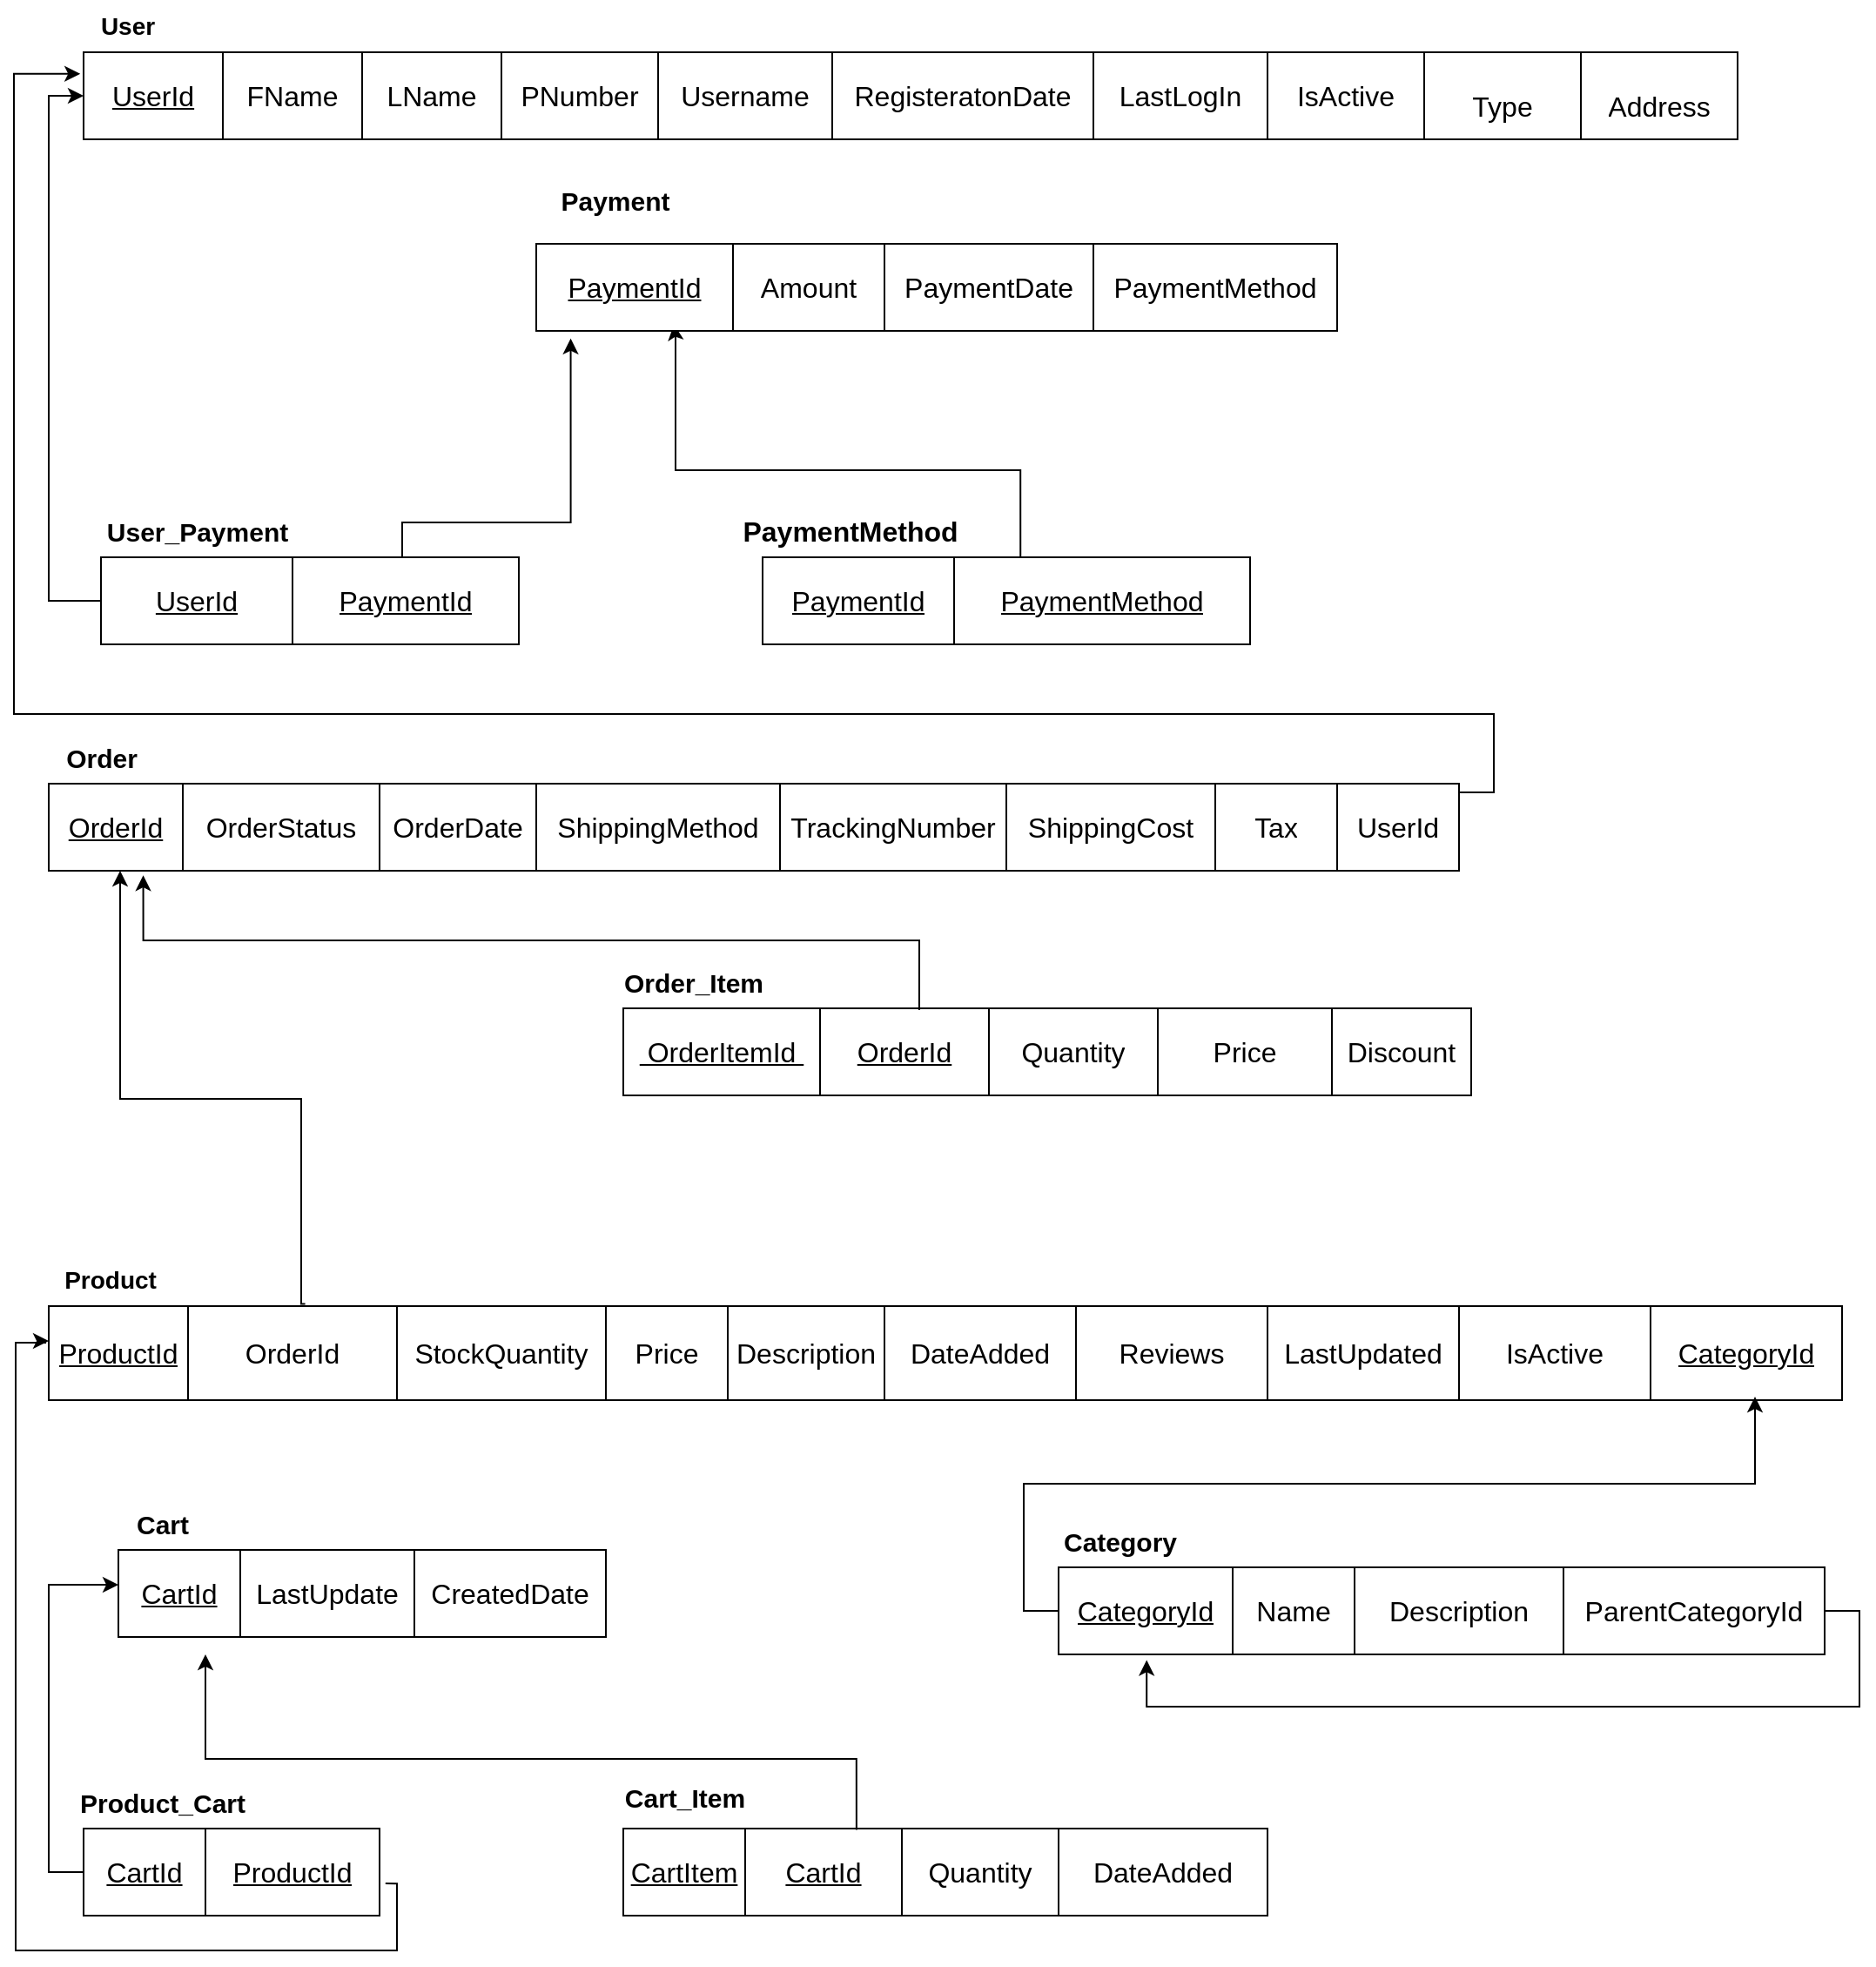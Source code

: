 <mxfile version="28.0.6">
  <diagram name="Page-1" id="hGZgGQS66yqK4x2I5LQ9">
    <mxGraphModel dx="1726" dy="1704" grid="1" gridSize="10" guides="1" tooltips="1" connect="1" arrows="1" fold="1" page="1" pageScale="1" pageWidth="1169" pageHeight="827" math="0" shadow="0">
      <root>
        <mxCell id="0" />
        <mxCell id="1" parent="0" />
        <mxCell id="1VQZmttFoH2Id-X8hUn1-148" style="edgeStyle=orthogonalEdgeStyle;rounded=0;orthogonalLoop=1;jettySize=auto;html=1;exitX=0.143;exitY=-0.022;exitDx=0;exitDy=0;exitPerimeter=0;" edge="1" parent="1" source="1VQZmttFoH2Id-X8hUn1-17">
          <mxGeometry relative="1" as="geometry">
            <mxPoint x="91" y="310" as="targetPoint" />
            <Array as="points">
              <mxPoint x="195" y="559" />
              <mxPoint x="195" y="441" />
              <mxPoint x="91" y="441" />
            </Array>
          </mxGeometry>
        </mxCell>
        <mxCell id="1VQZmttFoH2Id-X8hUn1-16" value="" style="shape=table;startSize=0;container=1;collapsible=0;childLayout=tableLayout;fontSize=16;" vertex="1" parent="1">
          <mxGeometry x="50" y="560" width="1030" height="54" as="geometry" />
        </mxCell>
        <mxCell id="1VQZmttFoH2Id-X8hUn1-17" value="" style="shape=tableRow;horizontal=0;startSize=0;swimlaneHead=0;swimlaneBody=0;strokeColor=inherit;top=0;left=0;bottom=0;right=0;collapsible=0;dropTarget=0;fillColor=none;points=[[0,0.5],[1,0.5]];portConstraint=eastwest;fontSize=16;" vertex="1" parent="1VQZmttFoH2Id-X8hUn1-16">
          <mxGeometry width="1030" height="54" as="geometry" />
        </mxCell>
        <mxCell id="1VQZmttFoH2Id-X8hUn1-18" value="&lt;font&gt;&lt;u&gt;ProductId&lt;/u&gt;&lt;/font&gt;" style="shape=partialRectangle;html=1;whiteSpace=wrap;connectable=0;strokeColor=inherit;overflow=hidden;fillColor=none;top=0;left=0;bottom=0;right=0;pointerEvents=1;fontSize=16;" vertex="1" parent="1VQZmttFoH2Id-X8hUn1-17">
          <mxGeometry width="80" height="54" as="geometry">
            <mxRectangle width="80" height="54" as="alternateBounds" />
          </mxGeometry>
        </mxCell>
        <mxCell id="1VQZmttFoH2Id-X8hUn1-147" value="OrderId" style="shape=partialRectangle;html=1;whiteSpace=wrap;connectable=0;strokeColor=inherit;overflow=hidden;fillColor=none;top=0;left=0;bottom=0;right=0;pointerEvents=1;fontSize=16;" vertex="1" parent="1VQZmttFoH2Id-X8hUn1-17">
          <mxGeometry x="80" width="120" height="54" as="geometry">
            <mxRectangle width="120" height="54" as="alternateBounds" />
          </mxGeometry>
        </mxCell>
        <mxCell id="1VQZmttFoH2Id-X8hUn1-19" value="StockQuantity" style="shape=partialRectangle;html=1;whiteSpace=wrap;connectable=0;strokeColor=inherit;overflow=hidden;fillColor=none;top=0;left=0;bottom=0;right=0;pointerEvents=1;fontSize=16;" vertex="1" parent="1VQZmttFoH2Id-X8hUn1-17">
          <mxGeometry x="200" width="120" height="54" as="geometry">
            <mxRectangle width="120" height="54" as="alternateBounds" />
          </mxGeometry>
        </mxCell>
        <mxCell id="1VQZmttFoH2Id-X8hUn1-20" value="Price" style="shape=partialRectangle;html=1;whiteSpace=wrap;connectable=0;strokeColor=inherit;overflow=hidden;fillColor=none;top=0;left=0;bottom=0;right=0;pointerEvents=1;fontSize=16;" vertex="1" parent="1VQZmttFoH2Id-X8hUn1-17">
          <mxGeometry x="320" width="70" height="54" as="geometry">
            <mxRectangle width="70" height="54" as="alternateBounds" />
          </mxGeometry>
        </mxCell>
        <mxCell id="1VQZmttFoH2Id-X8hUn1-22" value="Description" style="shape=partialRectangle;html=1;whiteSpace=wrap;connectable=0;strokeColor=inherit;overflow=hidden;fillColor=none;top=0;left=0;bottom=0;right=0;pointerEvents=1;fontSize=16;" vertex="1" parent="1VQZmttFoH2Id-X8hUn1-17">
          <mxGeometry x="390" width="90" height="54" as="geometry">
            <mxRectangle width="90" height="54" as="alternateBounds" />
          </mxGeometry>
        </mxCell>
        <mxCell id="1VQZmttFoH2Id-X8hUn1-23" value="DateAdded" style="shape=partialRectangle;html=1;whiteSpace=wrap;connectable=0;strokeColor=inherit;overflow=hidden;fillColor=none;top=0;left=0;bottom=0;right=0;pointerEvents=1;fontSize=16;" vertex="1" parent="1VQZmttFoH2Id-X8hUn1-17">
          <mxGeometry x="480" width="110" height="54" as="geometry">
            <mxRectangle width="110" height="54" as="alternateBounds" />
          </mxGeometry>
        </mxCell>
        <mxCell id="1VQZmttFoH2Id-X8hUn1-25" value="Reviews" style="shape=partialRectangle;html=1;whiteSpace=wrap;connectable=0;strokeColor=inherit;overflow=hidden;fillColor=none;top=0;left=0;bottom=0;right=0;pointerEvents=1;fontSize=16;" vertex="1" parent="1VQZmttFoH2Id-X8hUn1-17">
          <mxGeometry x="590" width="110" height="54" as="geometry">
            <mxRectangle width="110" height="54" as="alternateBounds" />
          </mxGeometry>
        </mxCell>
        <mxCell id="1VQZmttFoH2Id-X8hUn1-26" value="LastUpdated" style="shape=partialRectangle;html=1;whiteSpace=wrap;connectable=0;strokeColor=inherit;overflow=hidden;fillColor=none;top=0;left=0;bottom=0;right=0;pointerEvents=1;fontSize=16;" vertex="1" parent="1VQZmttFoH2Id-X8hUn1-17">
          <mxGeometry x="700" width="110" height="54" as="geometry">
            <mxRectangle width="110" height="54" as="alternateBounds" />
          </mxGeometry>
        </mxCell>
        <mxCell id="1VQZmttFoH2Id-X8hUn1-27" value="IsActive" style="shape=partialRectangle;html=1;whiteSpace=wrap;connectable=0;strokeColor=inherit;overflow=hidden;fillColor=none;top=0;left=0;bottom=0;right=0;pointerEvents=1;fontSize=16;" vertex="1" parent="1VQZmttFoH2Id-X8hUn1-17">
          <mxGeometry x="810" width="110" height="54" as="geometry">
            <mxRectangle width="110" height="54" as="alternateBounds" />
          </mxGeometry>
        </mxCell>
        <mxCell id="1VQZmttFoH2Id-X8hUn1-170" value="&lt;u&gt;CategoryId&lt;/u&gt;" style="shape=partialRectangle;html=1;whiteSpace=wrap;connectable=0;strokeColor=inherit;overflow=hidden;fillColor=none;top=0;left=0;bottom=0;right=0;pointerEvents=1;fontSize=16;" vertex="1" parent="1VQZmttFoH2Id-X8hUn1-17">
          <mxGeometry x="920" width="110" height="54" as="geometry">
            <mxRectangle width="110" height="54" as="alternateBounds" />
          </mxGeometry>
        </mxCell>
        <mxCell id="1VQZmttFoH2Id-X8hUn1-24" value="Product" style="text;html=1;align=center;verticalAlign=middle;resizable=0;points=[];autosize=1;strokeColor=none;fillColor=none;fontSize=14;fontStyle=1" vertex="1" parent="1">
          <mxGeometry x="50" y="530" width="70" height="30" as="geometry" />
        </mxCell>
        <mxCell id="1VQZmttFoH2Id-X8hUn1-28" value="" style="shape=table;startSize=0;container=1;collapsible=0;childLayout=tableLayout;fontSize=16;movable=1;resizable=1;rotatable=1;deletable=1;editable=1;locked=0;connectable=1;" vertex="1" parent="1">
          <mxGeometry x="70" y="-160" width="950.0" height="50" as="geometry" />
        </mxCell>
        <mxCell id="1VQZmttFoH2Id-X8hUn1-29" value="" style="shape=tableRow;horizontal=0;startSize=0;swimlaneHead=0;swimlaneBody=0;strokeColor=inherit;top=0;left=0;bottom=0;right=0;collapsible=0;dropTarget=0;fillColor=none;points=[[0,0.5],[1,0.5]];portConstraint=eastwest;fontSize=16;movable=1;resizable=1;rotatable=1;deletable=1;editable=1;locked=0;connectable=1;" vertex="1" parent="1VQZmttFoH2Id-X8hUn1-28">
          <mxGeometry width="950.0" height="50" as="geometry" />
        </mxCell>
        <mxCell id="1VQZmttFoH2Id-X8hUn1-30" value="&lt;u&gt;UserId&lt;/u&gt;" style="shape=partialRectangle;html=1;whiteSpace=wrap;connectable=0;strokeColor=inherit;overflow=hidden;fillColor=none;top=0;left=0;bottom=0;right=0;pointerEvents=1;fontSize=16;" vertex="1" parent="1VQZmttFoH2Id-X8hUn1-29">
          <mxGeometry width="80" height="50" as="geometry">
            <mxRectangle width="80" height="50" as="alternateBounds" />
          </mxGeometry>
        </mxCell>
        <mxCell id="1VQZmttFoH2Id-X8hUn1-31" value="FName" style="shape=partialRectangle;html=1;whiteSpace=wrap;connectable=0;strokeColor=inherit;overflow=hidden;fillColor=none;top=0;left=0;bottom=0;right=0;pointerEvents=1;fontSize=16;" vertex="1" parent="1VQZmttFoH2Id-X8hUn1-29">
          <mxGeometry x="80" width="80" height="50" as="geometry">
            <mxRectangle width="80" height="50" as="alternateBounds" />
          </mxGeometry>
        </mxCell>
        <mxCell id="1VQZmttFoH2Id-X8hUn1-32" value="LName" style="shape=partialRectangle;html=1;whiteSpace=wrap;connectable=0;strokeColor=inherit;overflow=hidden;fillColor=none;top=0;left=0;bottom=0;right=0;pointerEvents=1;fontSize=16;" vertex="1" parent="1VQZmttFoH2Id-X8hUn1-29">
          <mxGeometry x="160" width="80" height="50" as="geometry">
            <mxRectangle width="80" height="50" as="alternateBounds" />
          </mxGeometry>
        </mxCell>
        <mxCell id="1VQZmttFoH2Id-X8hUn1-33" value="PNumber" style="shape=partialRectangle;html=1;whiteSpace=wrap;connectable=0;strokeColor=inherit;overflow=hidden;fillColor=none;top=0;left=0;bottom=0;right=0;pointerEvents=1;fontSize=16;" vertex="1" parent="1VQZmttFoH2Id-X8hUn1-29">
          <mxGeometry x="240" width="90" height="50" as="geometry">
            <mxRectangle width="90" height="50" as="alternateBounds" />
          </mxGeometry>
        </mxCell>
        <mxCell id="1VQZmttFoH2Id-X8hUn1-34" value="Username" style="shape=partialRectangle;html=1;whiteSpace=wrap;connectable=0;strokeColor=inherit;overflow=hidden;fillColor=none;top=0;left=0;bottom=0;right=0;pointerEvents=1;fontSize=16;" vertex="1" parent="1VQZmttFoH2Id-X8hUn1-29">
          <mxGeometry x="330" width="100" height="50" as="geometry">
            <mxRectangle width="100" height="50" as="alternateBounds" />
          </mxGeometry>
        </mxCell>
        <mxCell id="1VQZmttFoH2Id-X8hUn1-35" value=" RegisteratonDate" style="shape=partialRectangle;html=1;whiteSpace=wrap;connectable=0;strokeColor=inherit;overflow=hidden;fillColor=none;top=0;left=0;bottom=0;right=0;pointerEvents=1;fontSize=16;" vertex="1" parent="1VQZmttFoH2Id-X8hUn1-29">
          <mxGeometry x="430" width="150" height="50" as="geometry">
            <mxRectangle width="150" height="50" as="alternateBounds" />
          </mxGeometry>
        </mxCell>
        <mxCell id="1VQZmttFoH2Id-X8hUn1-36" value="LastLogIn" style="shape=partialRectangle;html=1;whiteSpace=wrap;connectable=0;strokeColor=inherit;overflow=hidden;fillColor=none;top=0;left=0;bottom=0;right=0;pointerEvents=1;fontSize=16;" vertex="1" parent="1VQZmttFoH2Id-X8hUn1-29">
          <mxGeometry x="580" width="100" height="50" as="geometry">
            <mxRectangle width="100" height="50" as="alternateBounds" />
          </mxGeometry>
        </mxCell>
        <mxCell id="1VQZmttFoH2Id-X8hUn1-37" value="IsActive" style="shape=partialRectangle;html=1;whiteSpace=wrap;connectable=0;strokeColor=inherit;overflow=hidden;fillColor=none;top=0;left=0;bottom=0;right=0;pointerEvents=1;fontSize=16;" vertex="1" parent="1VQZmttFoH2Id-X8hUn1-29">
          <mxGeometry x="680" width="90" height="50" as="geometry">
            <mxRectangle width="90" height="50" as="alternateBounds" />
          </mxGeometry>
        </mxCell>
        <mxCell id="1VQZmttFoH2Id-X8hUn1-39" value="&#xa; Type&#xa;&#xa;&#xa;" style="shape=partialRectangle;html=1;whiteSpace=wrap;connectable=0;strokeColor=inherit;overflow=hidden;fillColor=none;top=0;left=0;bottom=0;right=0;pointerEvents=1;fontSize=16;" vertex="1" parent="1VQZmttFoH2Id-X8hUn1-29">
          <mxGeometry x="770" width="90" height="50" as="geometry">
            <mxRectangle width="90" height="50" as="alternateBounds" />
          </mxGeometry>
        </mxCell>
        <mxCell id="1VQZmttFoH2Id-X8hUn1-40" value="&#xa;Address&#xa;&#xa;" style="shape=partialRectangle;html=1;whiteSpace=wrap;connectable=0;strokeColor=inherit;overflow=hidden;fillColor=none;top=0;left=0;bottom=0;right=0;pointerEvents=1;fontSize=16;" vertex="1" parent="1VQZmttFoH2Id-X8hUn1-29">
          <mxGeometry x="860" width="90" height="50" as="geometry">
            <mxRectangle width="90" height="50" as="alternateBounds" />
          </mxGeometry>
        </mxCell>
        <mxCell id="1VQZmttFoH2Id-X8hUn1-38" value="User" style="text;html=1;align=center;verticalAlign=middle;resizable=0;points=[];autosize=1;strokeColor=none;fillColor=none;fontSize=14;fontStyle=1" vertex="1" parent="1">
          <mxGeometry x="70" y="-190" width="50" height="30" as="geometry" />
        </mxCell>
        <mxCell id="1VQZmttFoH2Id-X8hUn1-56" value="" style="shape=table;startSize=0;container=1;collapsible=0;childLayout=tableLayout;fontSize=16;" vertex="1" parent="1">
          <mxGeometry x="50" y="260" width="810" height="50" as="geometry" />
        </mxCell>
        <mxCell id="1VQZmttFoH2Id-X8hUn1-57" value="" style="shape=tableRow;horizontal=0;startSize=0;swimlaneHead=0;swimlaneBody=0;strokeColor=inherit;top=0;left=0;bottom=0;right=0;collapsible=0;dropTarget=0;fillColor=none;points=[[0,0.5],[1,0.5]];portConstraint=eastwest;fontSize=16;" vertex="1" parent="1VQZmttFoH2Id-X8hUn1-56">
          <mxGeometry width="810" height="50" as="geometry" />
        </mxCell>
        <mxCell id="1VQZmttFoH2Id-X8hUn1-58" value="&lt;u&gt;OrderId&lt;/u&gt;" style="shape=partialRectangle;html=1;whiteSpace=wrap;connectable=0;strokeColor=inherit;overflow=hidden;fillColor=none;top=0;left=0;bottom=0;right=0;pointerEvents=1;fontSize=16;" vertex="1" parent="1VQZmttFoH2Id-X8hUn1-57">
          <mxGeometry width="77" height="50" as="geometry">
            <mxRectangle width="77" height="50" as="alternateBounds" />
          </mxGeometry>
        </mxCell>
        <mxCell id="1VQZmttFoH2Id-X8hUn1-59" value="&lt;div style=&quot;&quot;&gt;&lt;span style=&quot;background-color: transparent; color: light-dark(rgb(0, 0, 0), rgb(255, 255, 255));&quot;&gt;OrderStatus&lt;/span&gt;&lt;/div&gt;" style="shape=partialRectangle;html=1;whiteSpace=wrap;connectable=0;strokeColor=inherit;overflow=hidden;fillColor=none;top=0;left=0;bottom=0;right=0;pointerEvents=1;fontSize=16;align=center;" vertex="1" parent="1VQZmttFoH2Id-X8hUn1-57">
          <mxGeometry x="77" width="113" height="50" as="geometry">
            <mxRectangle width="113" height="50" as="alternateBounds" />
          </mxGeometry>
        </mxCell>
        <mxCell id="1VQZmttFoH2Id-X8hUn1-60" value="OrderDate" style="shape=partialRectangle;html=1;whiteSpace=wrap;connectable=0;strokeColor=inherit;overflow=hidden;fillColor=none;top=0;left=0;bottom=0;right=0;pointerEvents=1;fontSize=16;" vertex="1" parent="1VQZmttFoH2Id-X8hUn1-57">
          <mxGeometry x="190" width="90" height="50" as="geometry">
            <mxRectangle width="90" height="50" as="alternateBounds" />
          </mxGeometry>
        </mxCell>
        <mxCell id="1VQZmttFoH2Id-X8hUn1-72" value="ShippingMethod" style="shape=partialRectangle;html=1;whiteSpace=wrap;connectable=0;strokeColor=inherit;overflow=hidden;fillColor=none;top=0;left=0;bottom=0;right=0;pointerEvents=1;fontSize=16;" vertex="1" parent="1VQZmttFoH2Id-X8hUn1-57">
          <mxGeometry x="280" width="140" height="50" as="geometry">
            <mxRectangle width="140" height="50" as="alternateBounds" />
          </mxGeometry>
        </mxCell>
        <mxCell id="1VQZmttFoH2Id-X8hUn1-71" value="TrackingNumber" style="shape=partialRectangle;html=1;whiteSpace=wrap;connectable=0;strokeColor=inherit;overflow=hidden;fillColor=none;top=0;left=0;bottom=0;right=0;pointerEvents=1;fontSize=16;" vertex="1" parent="1VQZmttFoH2Id-X8hUn1-57">
          <mxGeometry x="420" width="130" height="50" as="geometry">
            <mxRectangle width="130" height="50" as="alternateBounds" />
          </mxGeometry>
        </mxCell>
        <mxCell id="1VQZmttFoH2Id-X8hUn1-70" value="ShippingCost" style="shape=partialRectangle;html=1;whiteSpace=wrap;connectable=0;strokeColor=inherit;overflow=hidden;fillColor=none;top=0;left=0;bottom=0;right=0;pointerEvents=1;fontSize=16;" vertex="1" parent="1VQZmttFoH2Id-X8hUn1-57">
          <mxGeometry x="550" width="120" height="50" as="geometry">
            <mxRectangle width="120" height="50" as="alternateBounds" />
          </mxGeometry>
        </mxCell>
        <mxCell id="1VQZmttFoH2Id-X8hUn1-69" value="Tax" style="shape=partialRectangle;html=1;whiteSpace=wrap;connectable=0;strokeColor=inherit;overflow=hidden;fillColor=none;top=0;left=0;bottom=0;right=0;pointerEvents=1;fontSize=16;" vertex="1" parent="1VQZmttFoH2Id-X8hUn1-57">
          <mxGeometry x="670" width="70" height="50" as="geometry">
            <mxRectangle width="70" height="50" as="alternateBounds" />
          </mxGeometry>
        </mxCell>
        <mxCell id="1VQZmttFoH2Id-X8hUn1-142" value="UserId" style="shape=partialRectangle;html=1;whiteSpace=wrap;connectable=0;strokeColor=inherit;overflow=hidden;fillColor=none;top=0;left=0;bottom=0;right=0;pointerEvents=1;fontSize=16;" vertex="1" parent="1VQZmttFoH2Id-X8hUn1-57">
          <mxGeometry x="740" width="70" height="50" as="geometry">
            <mxRectangle width="70" height="50" as="alternateBounds" />
          </mxGeometry>
        </mxCell>
        <mxCell id="1VQZmttFoH2Id-X8hUn1-73" value="&lt;b&gt;&lt;font style=&quot;font-size: 15px;&quot;&gt;Order&lt;/font&gt;&lt;/b&gt;" style="text;html=1;align=center;verticalAlign=middle;resizable=0;points=[];autosize=1;strokeColor=none;fillColor=none;" vertex="1" parent="1">
          <mxGeometry x="50" y="230" width="60" height="30" as="geometry" />
        </mxCell>
        <mxCell id="1VQZmttFoH2Id-X8hUn1-74" value="" style="shape=table;startSize=0;container=1;collapsible=0;childLayout=tableLayout;fontSize=16;" vertex="1" parent="1">
          <mxGeometry x="380" y="389" width="487" height="50" as="geometry" />
        </mxCell>
        <mxCell id="1VQZmttFoH2Id-X8hUn1-75" value="" style="shape=tableRow;horizontal=0;startSize=0;swimlaneHead=0;swimlaneBody=0;strokeColor=inherit;top=0;left=0;bottom=0;right=0;collapsible=0;dropTarget=0;fillColor=none;points=[[0,0.5],[1,0.5]];portConstraint=eastwest;fontSize=16;" vertex="1" parent="1VQZmttFoH2Id-X8hUn1-74">
          <mxGeometry width="487" height="50" as="geometry" />
        </mxCell>
        <mxCell id="1VQZmttFoH2Id-X8hUn1-76" value="&lt;u&gt;&amp;nbsp;OrderItemId&amp;nbsp;&lt;/u&gt;" style="shape=partialRectangle;html=1;whiteSpace=wrap;connectable=0;strokeColor=inherit;overflow=hidden;fillColor=none;top=0;left=0;bottom=0;right=0;pointerEvents=1;fontSize=16;" vertex="1" parent="1VQZmttFoH2Id-X8hUn1-75">
          <mxGeometry width="113" height="50" as="geometry">
            <mxRectangle width="113" height="50" as="alternateBounds" />
          </mxGeometry>
        </mxCell>
        <mxCell id="1VQZmttFoH2Id-X8hUn1-144" value="&lt;u&gt;OrderId&lt;/u&gt;" style="shape=partialRectangle;html=1;whiteSpace=wrap;connectable=0;strokeColor=inherit;overflow=hidden;fillColor=none;top=0;left=0;bottom=0;right=0;pointerEvents=1;fontSize=16;" vertex="1" parent="1VQZmttFoH2Id-X8hUn1-75">
          <mxGeometry x="113" width="97" height="50" as="geometry">
            <mxRectangle width="97" height="50" as="alternateBounds" />
          </mxGeometry>
        </mxCell>
        <mxCell id="1VQZmttFoH2Id-X8hUn1-77" value="Quantity" style="shape=partialRectangle;html=1;whiteSpace=wrap;connectable=0;strokeColor=inherit;overflow=hidden;fillColor=none;top=0;left=0;bottom=0;right=0;pointerEvents=1;fontSize=16;" vertex="1" parent="1VQZmttFoH2Id-X8hUn1-75">
          <mxGeometry x="210" width="97" height="50" as="geometry">
            <mxRectangle width="97" height="50" as="alternateBounds" />
          </mxGeometry>
        </mxCell>
        <mxCell id="1VQZmttFoH2Id-X8hUn1-78" value="Price" style="shape=partialRectangle;html=1;whiteSpace=wrap;connectable=0;strokeColor=inherit;overflow=hidden;fillColor=none;top=0;left=0;bottom=0;right=0;pointerEvents=1;fontSize=16;" vertex="1" parent="1VQZmttFoH2Id-X8hUn1-75">
          <mxGeometry x="307" width="100" height="50" as="geometry">
            <mxRectangle width="100" height="50" as="alternateBounds" />
          </mxGeometry>
        </mxCell>
        <mxCell id="1VQZmttFoH2Id-X8hUn1-88" value="Discount" style="shape=partialRectangle;html=1;whiteSpace=wrap;connectable=0;strokeColor=inherit;overflow=hidden;fillColor=none;top=0;left=0;bottom=0;right=0;pointerEvents=1;fontSize=16;" vertex="1" parent="1VQZmttFoH2Id-X8hUn1-75">
          <mxGeometry x="407" width="80" height="50" as="geometry">
            <mxRectangle width="80" height="50" as="alternateBounds" />
          </mxGeometry>
        </mxCell>
        <mxCell id="1VQZmttFoH2Id-X8hUn1-87" value="&lt;b&gt;&lt;font style=&quot;font-size: 15px;&quot;&gt;Order_Item&lt;/font&gt;&lt;/b&gt;" style="text;html=1;align=center;verticalAlign=middle;resizable=0;points=[];autosize=1;strokeColor=none;fillColor=none;" vertex="1" parent="1">
          <mxGeometry x="370" y="359" width="100" height="30" as="geometry" />
        </mxCell>
        <mxCell id="1VQZmttFoH2Id-X8hUn1-96" value="&lt;b&gt;&lt;font style=&quot;font-size: 15px;&quot;&gt;Payment&lt;/font&gt;&lt;/b&gt;" style="text;html=1;align=center;verticalAlign=middle;resizable=0;points=[];autosize=1;strokeColor=none;fillColor=none;" vertex="1" parent="1">
          <mxGeometry x="330" y="-90" width="90" height="30" as="geometry" />
        </mxCell>
        <mxCell id="1VQZmttFoH2Id-X8hUn1-98" value="" style="shape=table;startSize=0;container=1;collapsible=0;childLayout=tableLayout;fontSize=16;" vertex="1" parent="1">
          <mxGeometry x="90" y="700" width="280" height="50" as="geometry" />
        </mxCell>
        <mxCell id="1VQZmttFoH2Id-X8hUn1-99" value="" style="shape=tableRow;horizontal=0;startSize=0;swimlaneHead=0;swimlaneBody=0;strokeColor=inherit;top=0;left=0;bottom=0;right=0;collapsible=0;dropTarget=0;fillColor=none;points=[[0,0.5],[1,0.5]];portConstraint=eastwest;fontSize=16;" vertex="1" parent="1VQZmttFoH2Id-X8hUn1-98">
          <mxGeometry width="280" height="50" as="geometry" />
        </mxCell>
        <mxCell id="1VQZmttFoH2Id-X8hUn1-100" value="&lt;u&gt;CartId&lt;/u&gt;" style="shape=partialRectangle;html=1;whiteSpace=wrap;connectable=0;strokeColor=inherit;overflow=hidden;fillColor=none;top=0;left=0;bottom=0;right=0;pointerEvents=1;fontSize=16;" vertex="1" parent="1VQZmttFoH2Id-X8hUn1-99">
          <mxGeometry width="70" height="50" as="geometry">
            <mxRectangle width="70" height="50" as="alternateBounds" />
          </mxGeometry>
        </mxCell>
        <mxCell id="1VQZmttFoH2Id-X8hUn1-101" value="LastUpdate" style="shape=partialRectangle;html=1;whiteSpace=wrap;connectable=0;strokeColor=inherit;overflow=hidden;fillColor=none;top=0;left=0;bottom=0;right=0;pointerEvents=1;fontSize=16;" vertex="1" parent="1VQZmttFoH2Id-X8hUn1-99">
          <mxGeometry x="70" width="100" height="50" as="geometry">
            <mxRectangle width="100" height="50" as="alternateBounds" />
          </mxGeometry>
        </mxCell>
        <mxCell id="1VQZmttFoH2Id-X8hUn1-102" value="CreatedDate" style="shape=partialRectangle;html=1;whiteSpace=wrap;connectable=0;strokeColor=inherit;overflow=hidden;fillColor=none;top=0;left=0;bottom=0;right=0;pointerEvents=1;fontSize=16;" vertex="1" parent="1VQZmttFoH2Id-X8hUn1-99">
          <mxGeometry x="170" width="110" height="50" as="geometry">
            <mxRectangle width="110" height="50" as="alternateBounds" />
          </mxGeometry>
        </mxCell>
        <mxCell id="1VQZmttFoH2Id-X8hUn1-111" value="&lt;b&gt;&lt;font style=&quot;font-size: 15px;&quot;&gt;Cart&lt;/font&gt;&lt;/b&gt;" style="text;html=1;align=center;verticalAlign=middle;resizable=0;points=[];autosize=1;strokeColor=none;fillColor=none;" vertex="1" parent="1">
          <mxGeometry x="90" y="670" width="50" height="30" as="geometry" />
        </mxCell>
        <mxCell id="1VQZmttFoH2Id-X8hUn1-112" value="" style="shape=table;startSize=0;container=1;collapsible=0;childLayout=tableLayout;fontSize=16;" vertex="1" parent="1">
          <mxGeometry x="380" y="860" width="370" height="50" as="geometry" />
        </mxCell>
        <mxCell id="1VQZmttFoH2Id-X8hUn1-113" value="" style="shape=tableRow;horizontal=0;startSize=0;swimlaneHead=0;swimlaneBody=0;strokeColor=inherit;top=0;left=0;bottom=0;right=0;collapsible=0;dropTarget=0;fillColor=none;points=[[0,0.5],[1,0.5]];portConstraint=eastwest;fontSize=16;" vertex="1" parent="1VQZmttFoH2Id-X8hUn1-112">
          <mxGeometry width="370" height="50" as="geometry" />
        </mxCell>
        <mxCell id="1VQZmttFoH2Id-X8hUn1-114" value="&lt;u&gt;CartItem&lt;/u&gt;" style="shape=partialRectangle;html=1;whiteSpace=wrap;connectable=0;strokeColor=inherit;overflow=hidden;fillColor=none;top=0;left=0;bottom=0;right=0;pointerEvents=1;fontSize=16;" vertex="1" parent="1VQZmttFoH2Id-X8hUn1-113">
          <mxGeometry width="70" height="50" as="geometry">
            <mxRectangle width="70" height="50" as="alternateBounds" />
          </mxGeometry>
        </mxCell>
        <mxCell id="1VQZmttFoH2Id-X8hUn1-157" value="&lt;u&gt;CartId&lt;/u&gt;" style="shape=partialRectangle;html=1;whiteSpace=wrap;connectable=0;strokeColor=inherit;overflow=hidden;fillColor=none;top=0;left=0;bottom=0;right=0;pointerEvents=1;fontSize=16;" vertex="1" parent="1VQZmttFoH2Id-X8hUn1-113">
          <mxGeometry x="70" width="90" height="50" as="geometry">
            <mxRectangle width="90" height="50" as="alternateBounds" />
          </mxGeometry>
        </mxCell>
        <mxCell id="1VQZmttFoH2Id-X8hUn1-115" value="Quantity" style="shape=partialRectangle;html=1;whiteSpace=wrap;connectable=0;strokeColor=inherit;overflow=hidden;fillColor=none;top=0;left=0;bottom=0;right=0;pointerEvents=1;fontSize=16;" vertex="1" parent="1VQZmttFoH2Id-X8hUn1-113">
          <mxGeometry x="160" width="90" height="50" as="geometry">
            <mxRectangle width="90" height="50" as="alternateBounds" />
          </mxGeometry>
        </mxCell>
        <mxCell id="1VQZmttFoH2Id-X8hUn1-116" value="DateAdded" style="shape=partialRectangle;html=1;whiteSpace=wrap;connectable=0;strokeColor=inherit;overflow=hidden;fillColor=none;top=0;left=0;bottom=0;right=0;pointerEvents=1;fontSize=16;" vertex="1" parent="1VQZmttFoH2Id-X8hUn1-113">
          <mxGeometry x="250" width="120" height="50" as="geometry">
            <mxRectangle width="120" height="50" as="alternateBounds" />
          </mxGeometry>
        </mxCell>
        <mxCell id="1VQZmttFoH2Id-X8hUn1-117" value="&lt;b&gt;&lt;font style=&quot;font-size: 15px;&quot;&gt;Cart_Item&lt;/font&gt;&lt;/b&gt;" style="text;html=1;align=center;verticalAlign=middle;resizable=0;points=[];autosize=1;strokeColor=none;fillColor=none;" vertex="1" parent="1">
          <mxGeometry x="370" y="827" width="90" height="30" as="geometry" />
        </mxCell>
        <mxCell id="1VQZmttFoH2Id-X8hUn1-119" value="" style="shape=table;startSize=0;container=1;collapsible=0;childLayout=tableLayout;fontSize=16;" vertex="1" parent="1">
          <mxGeometry x="460" y="130" width="280" height="50" as="geometry" />
        </mxCell>
        <mxCell id="1VQZmttFoH2Id-X8hUn1-120" value="" style="shape=tableRow;horizontal=0;startSize=0;swimlaneHead=0;swimlaneBody=0;strokeColor=inherit;top=0;left=0;bottom=0;right=0;collapsible=0;dropTarget=0;fillColor=none;points=[[0,0.5],[1,0.5]];portConstraint=eastwest;fontSize=16;" vertex="1" parent="1VQZmttFoH2Id-X8hUn1-119">
          <mxGeometry width="280" height="50" as="geometry" />
        </mxCell>
        <mxCell id="1VQZmttFoH2Id-X8hUn1-121" value="&lt;u&gt;PaymentId&lt;/u&gt;" style="shape=partialRectangle;html=1;whiteSpace=wrap;connectable=0;strokeColor=inherit;overflow=hidden;fillColor=none;top=0;left=0;bottom=0;right=0;pointerEvents=1;fontSize=16;" vertex="1" parent="1VQZmttFoH2Id-X8hUn1-120">
          <mxGeometry width="110" height="50" as="geometry">
            <mxRectangle width="110" height="50" as="alternateBounds" />
          </mxGeometry>
        </mxCell>
        <mxCell id="1VQZmttFoH2Id-X8hUn1-122" value="&lt;u&gt;PaymentMethod&lt;/u&gt;" style="shape=partialRectangle;html=1;whiteSpace=wrap;connectable=0;strokeColor=inherit;overflow=hidden;fillColor=none;top=0;left=0;bottom=0;right=0;pointerEvents=1;fontSize=16;" vertex="1" parent="1VQZmttFoH2Id-X8hUn1-120">
          <mxGeometry x="110" width="170" height="50" as="geometry">
            <mxRectangle width="170" height="50" as="alternateBounds" />
          </mxGeometry>
        </mxCell>
        <mxCell id="1VQZmttFoH2Id-X8hUn1-133" value="&lt;span style=&quot;font-size: 16px; text-wrap-mode: wrap;&quot;&gt;&lt;b&gt;PaymentMethod&lt;/b&gt;&lt;/span&gt;" style="text;html=1;align=center;verticalAlign=middle;resizable=0;points=[];autosize=1;strokeColor=none;fillColor=none;" vertex="1" parent="1">
          <mxGeometry x="435" y="100" width="150" height="30" as="geometry" />
        </mxCell>
        <mxCell id="1VQZmttFoH2Id-X8hUn1-134" style="edgeStyle=orthogonalEdgeStyle;rounded=0;orthogonalLoop=1;jettySize=auto;html=1;entryX=0.172;entryY=0.928;entryDx=0;entryDy=0;entryPerimeter=0;exitX=0.529;exitY=-0.008;exitDx=0;exitDy=0;exitPerimeter=0;" edge="1" parent="1" source="1VQZmttFoH2Id-X8hUn1-120" target="1VQZmttFoH2Id-X8hUn1-91">
          <mxGeometry relative="1" as="geometry">
            <Array as="points">
              <mxPoint x="608" y="80" />
              <mxPoint x="410" y="80" />
              <mxPoint x="410" y="4" />
            </Array>
          </mxGeometry>
        </mxCell>
        <mxCell id="1VQZmttFoH2Id-X8hUn1-135" value="" style="shape=table;startSize=0;container=1;collapsible=0;childLayout=tableLayout;fontSize=16;" vertex="1" parent="1">
          <mxGeometry x="80" y="130" width="240" height="50" as="geometry" />
        </mxCell>
        <mxCell id="1VQZmttFoH2Id-X8hUn1-136" value="" style="shape=tableRow;horizontal=0;startSize=0;swimlaneHead=0;swimlaneBody=0;strokeColor=inherit;top=0;left=0;bottom=0;right=0;collapsible=0;dropTarget=0;fillColor=none;points=[[0,0.5],[1,0.5]];portConstraint=eastwest;fontSize=16;" vertex="1" parent="1VQZmttFoH2Id-X8hUn1-135">
          <mxGeometry width="240" height="50" as="geometry" />
        </mxCell>
        <mxCell id="1VQZmttFoH2Id-X8hUn1-137" value="&lt;u&gt;UserId&lt;/u&gt;" style="shape=partialRectangle;html=1;whiteSpace=wrap;connectable=0;strokeColor=inherit;overflow=hidden;fillColor=none;top=0;left=0;bottom=0;right=0;pointerEvents=1;fontSize=16;" vertex="1" parent="1VQZmttFoH2Id-X8hUn1-136">
          <mxGeometry width="110" height="50" as="geometry">
            <mxRectangle width="110" height="50" as="alternateBounds" />
          </mxGeometry>
        </mxCell>
        <mxCell id="1VQZmttFoH2Id-X8hUn1-138" value="&lt;u&gt;PaymentId&lt;/u&gt;" style="shape=partialRectangle;html=1;whiteSpace=wrap;connectable=0;strokeColor=inherit;overflow=hidden;fillColor=none;top=0;left=0;bottom=0;right=0;pointerEvents=1;fontSize=16;" vertex="1" parent="1VQZmttFoH2Id-X8hUn1-136">
          <mxGeometry x="110" width="130" height="50" as="geometry">
            <mxRectangle width="130" height="50" as="alternateBounds" />
          </mxGeometry>
        </mxCell>
        <mxCell id="1VQZmttFoH2Id-X8hUn1-140" style="edgeStyle=orthogonalEdgeStyle;rounded=0;orthogonalLoop=1;jettySize=auto;html=1;entryX=0;entryY=0.5;entryDx=0;entryDy=0;exitX=0;exitY=0.5;exitDx=0;exitDy=0;" edge="1" parent="1" source="1VQZmttFoH2Id-X8hUn1-136" target="1VQZmttFoH2Id-X8hUn1-29">
          <mxGeometry relative="1" as="geometry">
            <Array as="points">
              <mxPoint x="50" y="155" />
              <mxPoint x="50" y="-135" />
            </Array>
          </mxGeometry>
        </mxCell>
        <mxCell id="1VQZmttFoH2Id-X8hUn1-139" value="&lt;b&gt;&lt;font style=&quot;font-size: 15px;&quot;&gt;User_Payment&lt;/font&gt;&lt;/b&gt;" style="text;html=1;align=center;verticalAlign=middle;resizable=0;points=[];autosize=1;strokeColor=none;fillColor=none;" vertex="1" parent="1">
          <mxGeometry x="70" y="100" width="130" height="30" as="geometry" />
        </mxCell>
        <mxCell id="1VQZmttFoH2Id-X8hUn1-141" style="edgeStyle=orthogonalEdgeStyle;rounded=0;orthogonalLoop=1;jettySize=auto;html=1;entryX=0.043;entryY=1.088;entryDx=0;entryDy=0;entryPerimeter=0;exitX=0.738;exitY=0;exitDx=0;exitDy=0;exitPerimeter=0;" edge="1" parent="1" source="1VQZmttFoH2Id-X8hUn1-136" target="1VQZmttFoH2Id-X8hUn1-91">
          <mxGeometry relative="1" as="geometry">
            <Array as="points">
              <mxPoint x="253" y="130" />
              <mxPoint x="253" y="110" />
              <mxPoint x="350" y="110" />
            </Array>
          </mxGeometry>
        </mxCell>
        <mxCell id="1VQZmttFoH2Id-X8hUn1-90" value="" style="shape=table;startSize=0;container=1;collapsible=0;childLayout=tableLayout;fontSize=16;" vertex="1" parent="1">
          <mxGeometry x="330" y="-50" width="460" height="50" as="geometry" />
        </mxCell>
        <mxCell id="1VQZmttFoH2Id-X8hUn1-91" value="" style="shape=tableRow;horizontal=0;startSize=0;swimlaneHead=0;swimlaneBody=0;strokeColor=inherit;top=0;left=0;bottom=0;right=0;collapsible=0;dropTarget=0;fillColor=none;points=[[0,0.5],[1,0.5]];portConstraint=eastwest;fontSize=16;" vertex="1" parent="1VQZmttFoH2Id-X8hUn1-90">
          <mxGeometry width="460" height="50" as="geometry" />
        </mxCell>
        <mxCell id="1VQZmttFoH2Id-X8hUn1-92" value="&lt;u&gt;PaymentId&lt;/u&gt;" style="shape=partialRectangle;html=1;whiteSpace=wrap;connectable=0;strokeColor=inherit;overflow=hidden;fillColor=none;top=0;left=0;bottom=0;right=0;pointerEvents=1;fontSize=16;" vertex="1" parent="1VQZmttFoH2Id-X8hUn1-91">
          <mxGeometry width="113" height="50" as="geometry">
            <mxRectangle width="113" height="50" as="alternateBounds" />
          </mxGeometry>
        </mxCell>
        <mxCell id="1VQZmttFoH2Id-X8hUn1-93" value="Amount" style="shape=partialRectangle;html=1;whiteSpace=wrap;connectable=0;strokeColor=inherit;overflow=hidden;fillColor=none;top=0;left=0;bottom=0;right=0;pointerEvents=1;fontSize=16;" vertex="1" parent="1VQZmttFoH2Id-X8hUn1-91">
          <mxGeometry x="113" width="87" height="50" as="geometry">
            <mxRectangle width="87" height="50" as="alternateBounds" />
          </mxGeometry>
        </mxCell>
        <mxCell id="1VQZmttFoH2Id-X8hUn1-94" value="PaymentDate" style="shape=partialRectangle;html=1;whiteSpace=wrap;connectable=0;strokeColor=inherit;overflow=hidden;fillColor=none;top=0;left=0;bottom=0;right=0;pointerEvents=1;fontSize=16;" vertex="1" parent="1VQZmttFoH2Id-X8hUn1-91">
          <mxGeometry x="200" width="120" height="50" as="geometry">
            <mxRectangle width="120" height="50" as="alternateBounds" />
          </mxGeometry>
        </mxCell>
        <mxCell id="1VQZmttFoH2Id-X8hUn1-95" value="PaymentMethod" style="shape=partialRectangle;html=1;whiteSpace=wrap;connectable=0;strokeColor=inherit;overflow=hidden;fillColor=none;top=0;left=0;bottom=0;right=0;pointerEvents=1;fontSize=16;" vertex="1" parent="1VQZmttFoH2Id-X8hUn1-91">
          <mxGeometry x="320" width="140" height="50" as="geometry">
            <mxRectangle width="140" height="50" as="alternateBounds" />
          </mxGeometry>
        </mxCell>
        <mxCell id="1VQZmttFoH2Id-X8hUn1-143" style="edgeStyle=orthogonalEdgeStyle;rounded=0;orthogonalLoop=1;jettySize=auto;html=1;entryX=-0.002;entryY=0.248;entryDx=0;entryDy=0;entryPerimeter=0;" edge="1" parent="1" source="1VQZmttFoH2Id-X8hUn1-57" target="1VQZmttFoH2Id-X8hUn1-29">
          <mxGeometry relative="1" as="geometry">
            <Array as="points">
              <mxPoint x="880" y="265" />
              <mxPoint x="880" y="220" />
              <mxPoint x="30" y="220" />
              <mxPoint x="30" y="-148" />
            </Array>
          </mxGeometry>
        </mxCell>
        <mxCell id="1VQZmttFoH2Id-X8hUn1-145" style="edgeStyle=orthogonalEdgeStyle;rounded=0;orthogonalLoop=1;jettySize=auto;html=1;exitX=0.349;exitY=0.02;exitDx=0;exitDy=0;exitPerimeter=0;entryX=0.067;entryY=1.052;entryDx=0;entryDy=0;entryPerimeter=0;" edge="1" parent="1" source="1VQZmttFoH2Id-X8hUn1-75" target="1VQZmttFoH2Id-X8hUn1-57">
          <mxGeometry relative="1" as="geometry">
            <mxPoint x="70" y="320" as="targetPoint" />
            <Array as="points">
              <mxPoint x="550" y="350" />
              <mxPoint x="104" y="350" />
            </Array>
          </mxGeometry>
        </mxCell>
        <mxCell id="1VQZmttFoH2Id-X8hUn1-149" value="" style="shape=table;startSize=0;container=1;collapsible=0;childLayout=tableLayout;fontSize=16;" vertex="1" parent="1">
          <mxGeometry x="70" y="860" width="170" height="50" as="geometry" />
        </mxCell>
        <mxCell id="1VQZmttFoH2Id-X8hUn1-150" value="" style="shape=tableRow;horizontal=0;startSize=0;swimlaneHead=0;swimlaneBody=0;strokeColor=inherit;top=0;left=0;bottom=0;right=0;collapsible=0;dropTarget=0;fillColor=none;points=[[0,0.5],[1,0.5]];portConstraint=eastwest;fontSize=16;" vertex="1" parent="1VQZmttFoH2Id-X8hUn1-149">
          <mxGeometry width="170" height="50" as="geometry" />
        </mxCell>
        <mxCell id="1VQZmttFoH2Id-X8hUn1-151" value="&lt;u&gt;CartId&lt;/u&gt;" style="shape=partialRectangle;html=1;whiteSpace=wrap;connectable=0;strokeColor=inherit;overflow=hidden;fillColor=none;top=0;left=0;bottom=0;right=0;pointerEvents=1;fontSize=16;" vertex="1" parent="1VQZmttFoH2Id-X8hUn1-150">
          <mxGeometry width="70" height="50" as="geometry">
            <mxRectangle width="70" height="50" as="alternateBounds" />
          </mxGeometry>
        </mxCell>
        <mxCell id="1VQZmttFoH2Id-X8hUn1-152" value="&lt;u&gt;ProductId&lt;/u&gt;" style="shape=partialRectangle;html=1;whiteSpace=wrap;connectable=0;strokeColor=inherit;overflow=hidden;fillColor=none;top=0;left=0;bottom=0;right=0;pointerEvents=1;fontSize=16;" vertex="1" parent="1VQZmttFoH2Id-X8hUn1-150">
          <mxGeometry x="70" width="100" height="50" as="geometry">
            <mxRectangle width="100" height="50" as="alternateBounds" />
          </mxGeometry>
        </mxCell>
        <mxCell id="1VQZmttFoH2Id-X8hUn1-154" value="&lt;font style=&quot;font-size: 15px;&quot;&gt;&lt;b&gt;Product_Cart&lt;/b&gt;&lt;/font&gt;" style="text;html=1;align=center;verticalAlign=middle;resizable=0;points=[];autosize=1;strokeColor=none;fillColor=none;" vertex="1" parent="1">
          <mxGeometry x="55" y="830" width="120" height="30" as="geometry" />
        </mxCell>
        <mxCell id="1VQZmttFoH2Id-X8hUn1-159" value="" style="shape=table;startSize=0;container=1;collapsible=0;childLayout=tableLayout;fontSize=16;" vertex="1" parent="1">
          <mxGeometry x="630" y="710" width="440" height="50" as="geometry" />
        </mxCell>
        <mxCell id="1VQZmttFoH2Id-X8hUn1-160" value="" style="shape=tableRow;horizontal=0;startSize=0;swimlaneHead=0;swimlaneBody=0;strokeColor=inherit;top=0;left=0;bottom=0;right=0;collapsible=0;dropTarget=0;fillColor=none;points=[[0,0.5],[1,0.5]];portConstraint=eastwest;fontSize=16;" vertex="1" parent="1VQZmttFoH2Id-X8hUn1-159">
          <mxGeometry width="440" height="50" as="geometry" />
        </mxCell>
        <mxCell id="1VQZmttFoH2Id-X8hUn1-161" value="&lt;u&gt;CategoryId&lt;/u&gt;" style="shape=partialRectangle;html=1;whiteSpace=wrap;connectable=0;strokeColor=inherit;overflow=hidden;fillColor=none;top=0;left=0;bottom=0;right=0;pointerEvents=1;fontSize=16;" vertex="1" parent="1VQZmttFoH2Id-X8hUn1-160">
          <mxGeometry width="100" height="50" as="geometry">
            <mxRectangle width="100" height="50" as="alternateBounds" />
          </mxGeometry>
        </mxCell>
        <mxCell id="1VQZmttFoH2Id-X8hUn1-162" value="Name" style="shape=partialRectangle;html=1;whiteSpace=wrap;connectable=0;strokeColor=inherit;overflow=hidden;fillColor=none;top=0;left=0;bottom=0;right=0;pointerEvents=1;fontSize=16;" vertex="1" parent="1VQZmttFoH2Id-X8hUn1-160">
          <mxGeometry x="100" width="70" height="50" as="geometry">
            <mxRectangle width="70" height="50" as="alternateBounds" />
          </mxGeometry>
        </mxCell>
        <mxCell id="1VQZmttFoH2Id-X8hUn1-163" value="Description" style="shape=partialRectangle;html=1;whiteSpace=wrap;connectable=0;strokeColor=inherit;overflow=hidden;fillColor=none;top=0;left=0;bottom=0;right=0;pointerEvents=1;fontSize=16;" vertex="1" parent="1VQZmttFoH2Id-X8hUn1-160">
          <mxGeometry x="170" width="120" height="50" as="geometry">
            <mxRectangle width="120" height="50" as="alternateBounds" />
          </mxGeometry>
        </mxCell>
        <mxCell id="1VQZmttFoH2Id-X8hUn1-168" value="ParentCategoryId" style="shape=partialRectangle;html=1;whiteSpace=wrap;connectable=0;strokeColor=inherit;overflow=hidden;fillColor=none;top=0;left=0;bottom=0;right=0;pointerEvents=1;fontSize=16;" vertex="1" parent="1VQZmttFoH2Id-X8hUn1-160">
          <mxGeometry x="290" width="150" height="50" as="geometry">
            <mxRectangle width="150" height="50" as="alternateBounds" />
          </mxGeometry>
        </mxCell>
        <mxCell id="1VQZmttFoH2Id-X8hUn1-169" style="edgeStyle=orthogonalEdgeStyle;rounded=0;orthogonalLoop=1;jettySize=auto;html=1;entryX=0.115;entryY=1.064;entryDx=0;entryDy=0;entryPerimeter=0;exitX=1;exitY=0.5;exitDx=0;exitDy=0;" edge="1" parent="1VQZmttFoH2Id-X8hUn1-159" source="1VQZmttFoH2Id-X8hUn1-160" target="1VQZmttFoH2Id-X8hUn1-160">
          <mxGeometry relative="1" as="geometry">
            <Array as="points">
              <mxPoint x="460" y="25" />
              <mxPoint x="460" y="80" />
              <mxPoint x="51" y="80" />
            </Array>
          </mxGeometry>
        </mxCell>
        <mxCell id="1VQZmttFoH2Id-X8hUn1-164" style="edgeStyle=orthogonalEdgeStyle;rounded=0;orthogonalLoop=1;jettySize=auto;html=1;exitX=0.362;exitY=0.015;exitDx=0;exitDy=0;exitPerimeter=0;" edge="1" parent="1" source="1VQZmttFoH2Id-X8hUn1-113">
          <mxGeometry relative="1" as="geometry">
            <mxPoint x="140" y="760" as="targetPoint" />
            <Array as="points">
              <mxPoint x="514" y="820" />
              <mxPoint x="140" y="820" />
            </Array>
          </mxGeometry>
        </mxCell>
        <mxCell id="1VQZmttFoH2Id-X8hUn1-165" style="edgeStyle=orthogonalEdgeStyle;rounded=0;orthogonalLoop=1;jettySize=auto;html=1;" edge="1" parent="1" source="1VQZmttFoH2Id-X8hUn1-150">
          <mxGeometry relative="1" as="geometry">
            <mxPoint x="90" y="720" as="targetPoint" />
            <Array as="points">
              <mxPoint x="50" y="885" />
              <mxPoint x="50" y="720" />
            </Array>
          </mxGeometry>
        </mxCell>
        <mxCell id="1VQZmttFoH2Id-X8hUn1-166" style="edgeStyle=orthogonalEdgeStyle;rounded=0;orthogonalLoop=1;jettySize=auto;html=1;exitX=1.02;exitY=0.631;exitDx=0;exitDy=0;exitPerimeter=0;" edge="1" parent="1" source="1VQZmttFoH2Id-X8hUn1-150">
          <mxGeometry relative="1" as="geometry">
            <mxPoint x="50" y="580" as="targetPoint" />
            <Array as="points">
              <mxPoint x="250" y="892" />
              <mxPoint x="250" y="930" />
              <mxPoint x="31" y="930" />
              <mxPoint x="31" y="581" />
              <mxPoint x="48" y="581" />
            </Array>
          </mxGeometry>
        </mxCell>
        <mxCell id="1VQZmttFoH2Id-X8hUn1-167" value="&lt;b&gt;&lt;font style=&quot;font-size: 15px;&quot;&gt;Category&lt;/font&gt;&lt;/b&gt;" style="text;html=1;align=center;verticalAlign=middle;resizable=0;points=[];autosize=1;strokeColor=none;fillColor=none;" vertex="1" parent="1">
          <mxGeometry x="620" y="680" width="90" height="30" as="geometry" />
        </mxCell>
        <mxCell id="1VQZmttFoH2Id-X8hUn1-171" style="edgeStyle=orthogonalEdgeStyle;rounded=0;orthogonalLoop=1;jettySize=auto;html=1;exitX=0;exitY=0.5;exitDx=0;exitDy=0;entryX=0.951;entryY=0.956;entryDx=0;entryDy=0;entryPerimeter=0;" edge="1" parent="1" source="1VQZmttFoH2Id-X8hUn1-160" target="1VQZmttFoH2Id-X8hUn1-17">
          <mxGeometry relative="1" as="geometry">
            <mxPoint x="1030" y="620" as="targetPoint" />
            <Array as="points">
              <mxPoint x="610" y="735" />
              <mxPoint x="610" y="662" />
              <mxPoint x="1030" y="662" />
              <mxPoint x="1030" y="612" />
              <mxPoint x="1030" y="612" />
            </Array>
          </mxGeometry>
        </mxCell>
      </root>
    </mxGraphModel>
  </diagram>
</mxfile>
